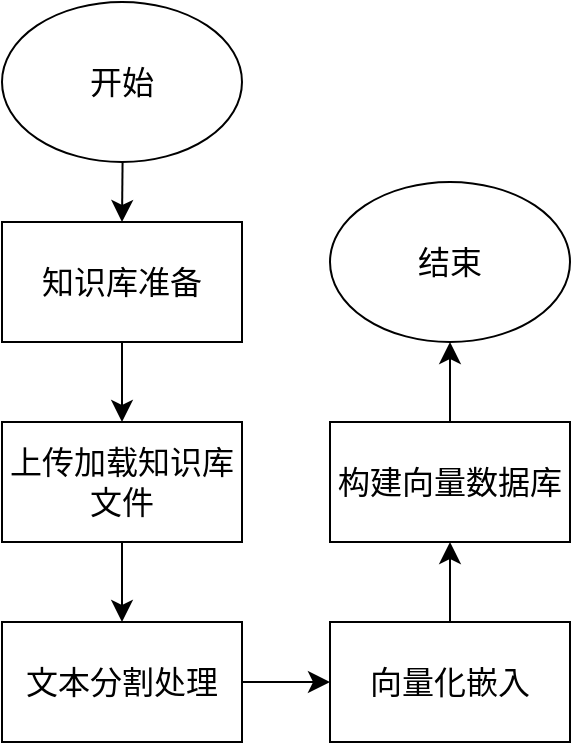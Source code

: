 <mxfile version="26.2.14">
  <diagram name="第 1 页" id="ItwJp0JtqJKbyViM8eip">
    <mxGraphModel dx="1042" dy="614" grid="1" gridSize="10" guides="1" tooltips="1" connect="1" arrows="1" fold="1" page="1" pageScale="1" pageWidth="827" pageHeight="1169" math="0" shadow="0">
      <root>
        <mxCell id="0" />
        <mxCell id="1" parent="0" />
        <mxCell id="dy_yOYg7EmUGHhkiSsWT-28" value="" style="edgeStyle=none;curved=1;rounded=0;orthogonalLoop=1;jettySize=auto;html=1;fontSize=12;startSize=8;endSize=8;" edge="1" parent="1" source="dy_yOYg7EmUGHhkiSsWT-26" target="dy_yOYg7EmUGHhkiSsWT-27">
          <mxGeometry relative="1" as="geometry" />
        </mxCell>
        <mxCell id="dy_yOYg7EmUGHhkiSsWT-26" value="&lt;font style=&quot;font-size: 16px;&quot;&gt;开始&lt;/font&gt;" style="ellipse;whiteSpace=wrap;html=1;" vertex="1" parent="1">
          <mxGeometry x="190" y="140" width="120" height="80" as="geometry" />
        </mxCell>
        <mxCell id="dy_yOYg7EmUGHhkiSsWT-30" value="" style="edgeStyle=none;curved=1;rounded=0;orthogonalLoop=1;jettySize=auto;html=1;fontSize=12;startSize=8;endSize=8;" edge="1" parent="1" source="dy_yOYg7EmUGHhkiSsWT-27" target="dy_yOYg7EmUGHhkiSsWT-29">
          <mxGeometry relative="1" as="geometry" />
        </mxCell>
        <mxCell id="dy_yOYg7EmUGHhkiSsWT-27" value="&lt;font style=&quot;font-size: 16px;&quot;&gt;知识库准备&lt;/font&gt;" style="whiteSpace=wrap;html=1;" vertex="1" parent="1">
          <mxGeometry x="190" y="250" width="120" height="60" as="geometry" />
        </mxCell>
        <mxCell id="dy_yOYg7EmUGHhkiSsWT-32" value="" style="edgeStyle=none;curved=1;rounded=0;orthogonalLoop=1;jettySize=auto;html=1;fontSize=12;startSize=8;endSize=8;" edge="1" parent="1" source="dy_yOYg7EmUGHhkiSsWT-29" target="dy_yOYg7EmUGHhkiSsWT-31">
          <mxGeometry relative="1" as="geometry" />
        </mxCell>
        <mxCell id="dy_yOYg7EmUGHhkiSsWT-29" value="&lt;font style=&quot;font-size: 16px;&quot;&gt;上传加载知识库文件&lt;/font&gt;" style="whiteSpace=wrap;html=1;" vertex="1" parent="1">
          <mxGeometry x="190" y="350" width="120" height="60" as="geometry" />
        </mxCell>
        <mxCell id="dy_yOYg7EmUGHhkiSsWT-34" value="" style="edgeStyle=none;curved=1;rounded=0;orthogonalLoop=1;jettySize=auto;html=1;fontSize=12;startSize=8;endSize=8;" edge="1" parent="1" source="dy_yOYg7EmUGHhkiSsWT-31" target="dy_yOYg7EmUGHhkiSsWT-33">
          <mxGeometry relative="1" as="geometry" />
        </mxCell>
        <mxCell id="dy_yOYg7EmUGHhkiSsWT-31" value="&lt;font style=&quot;font-size: 16px;&quot;&gt;文本分割处理&lt;/font&gt;" style="whiteSpace=wrap;html=1;" vertex="1" parent="1">
          <mxGeometry x="190" y="450" width="120" height="60" as="geometry" />
        </mxCell>
        <mxCell id="dy_yOYg7EmUGHhkiSsWT-36" value="" style="edgeStyle=none;curved=1;rounded=0;orthogonalLoop=1;jettySize=auto;html=1;fontSize=12;startSize=8;endSize=8;" edge="1" parent="1" source="dy_yOYg7EmUGHhkiSsWT-33" target="dy_yOYg7EmUGHhkiSsWT-35">
          <mxGeometry relative="1" as="geometry" />
        </mxCell>
        <mxCell id="dy_yOYg7EmUGHhkiSsWT-33" value="&lt;font style=&quot;font-size: 16px;&quot;&gt;向量化嵌入&lt;/font&gt;" style="whiteSpace=wrap;html=1;" vertex="1" parent="1">
          <mxGeometry x="354" y="450" width="120" height="60" as="geometry" />
        </mxCell>
        <mxCell id="dy_yOYg7EmUGHhkiSsWT-38" value="" style="edgeStyle=none;curved=1;rounded=0;orthogonalLoop=1;jettySize=auto;html=1;fontSize=12;startSize=8;endSize=8;" edge="1" parent="1" source="dy_yOYg7EmUGHhkiSsWT-35" target="dy_yOYg7EmUGHhkiSsWT-37">
          <mxGeometry relative="1" as="geometry" />
        </mxCell>
        <mxCell id="dy_yOYg7EmUGHhkiSsWT-35" value="&lt;font style=&quot;font-size: 16px;&quot;&gt;构建向量数据库&lt;/font&gt;" style="whiteSpace=wrap;html=1;" vertex="1" parent="1">
          <mxGeometry x="354" y="350" width="120" height="60" as="geometry" />
        </mxCell>
        <mxCell id="dy_yOYg7EmUGHhkiSsWT-37" value="&lt;span style=&quot;font-size: 16px;&quot;&gt;结束&lt;/span&gt;" style="ellipse;whiteSpace=wrap;html=1;" vertex="1" parent="1">
          <mxGeometry x="354" y="230" width="120" height="80" as="geometry" />
        </mxCell>
      </root>
    </mxGraphModel>
  </diagram>
</mxfile>
